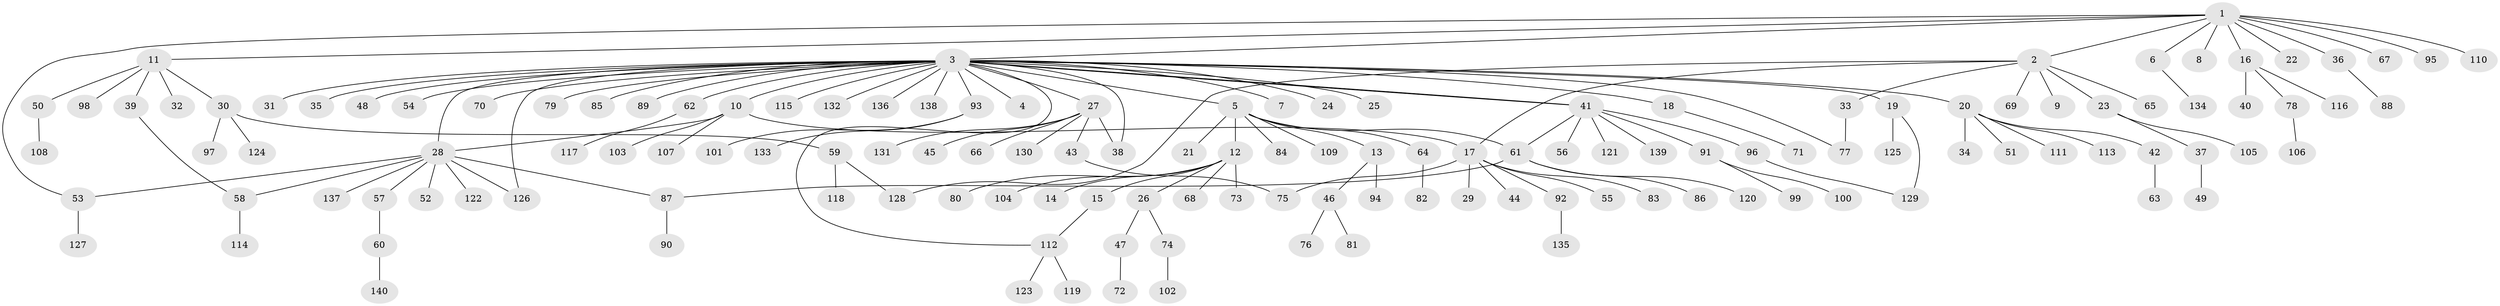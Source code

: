 // Generated by graph-tools (version 1.1) at 2025/01/03/09/25 03:01:44]
// undirected, 140 vertices, 153 edges
graph export_dot {
graph [start="1"]
  node [color=gray90,style=filled];
  1;
  2;
  3;
  4;
  5;
  6;
  7;
  8;
  9;
  10;
  11;
  12;
  13;
  14;
  15;
  16;
  17;
  18;
  19;
  20;
  21;
  22;
  23;
  24;
  25;
  26;
  27;
  28;
  29;
  30;
  31;
  32;
  33;
  34;
  35;
  36;
  37;
  38;
  39;
  40;
  41;
  42;
  43;
  44;
  45;
  46;
  47;
  48;
  49;
  50;
  51;
  52;
  53;
  54;
  55;
  56;
  57;
  58;
  59;
  60;
  61;
  62;
  63;
  64;
  65;
  66;
  67;
  68;
  69;
  70;
  71;
  72;
  73;
  74;
  75;
  76;
  77;
  78;
  79;
  80;
  81;
  82;
  83;
  84;
  85;
  86;
  87;
  88;
  89;
  90;
  91;
  92;
  93;
  94;
  95;
  96;
  97;
  98;
  99;
  100;
  101;
  102;
  103;
  104;
  105;
  106;
  107;
  108;
  109;
  110;
  111;
  112;
  113;
  114;
  115;
  116;
  117;
  118;
  119;
  120;
  121;
  122;
  123;
  124;
  125;
  126;
  127;
  128;
  129;
  130;
  131;
  132;
  133;
  134;
  135;
  136;
  137;
  138;
  139;
  140;
  1 -- 2;
  1 -- 3;
  1 -- 6;
  1 -- 8;
  1 -- 11;
  1 -- 16;
  1 -- 22;
  1 -- 36;
  1 -- 53;
  1 -- 67;
  1 -- 95;
  1 -- 110;
  2 -- 9;
  2 -- 17;
  2 -- 23;
  2 -- 33;
  2 -- 65;
  2 -- 69;
  2 -- 128;
  3 -- 4;
  3 -- 5;
  3 -- 7;
  3 -- 10;
  3 -- 18;
  3 -- 19;
  3 -- 20;
  3 -- 24;
  3 -- 25;
  3 -- 27;
  3 -- 28;
  3 -- 31;
  3 -- 35;
  3 -- 38;
  3 -- 41;
  3 -- 41;
  3 -- 48;
  3 -- 54;
  3 -- 62;
  3 -- 70;
  3 -- 77;
  3 -- 79;
  3 -- 85;
  3 -- 89;
  3 -- 93;
  3 -- 112;
  3 -- 115;
  3 -- 126;
  3 -- 132;
  3 -- 136;
  3 -- 138;
  5 -- 12;
  5 -- 13;
  5 -- 21;
  5 -- 61;
  5 -- 64;
  5 -- 84;
  5 -- 109;
  6 -- 134;
  10 -- 17;
  10 -- 28;
  10 -- 103;
  10 -- 107;
  11 -- 30;
  11 -- 32;
  11 -- 39;
  11 -- 50;
  11 -- 98;
  12 -- 14;
  12 -- 15;
  12 -- 26;
  12 -- 68;
  12 -- 73;
  12 -- 80;
  12 -- 104;
  13 -- 46;
  13 -- 94;
  15 -- 112;
  16 -- 40;
  16 -- 78;
  16 -- 116;
  17 -- 29;
  17 -- 44;
  17 -- 55;
  17 -- 75;
  17 -- 83;
  17 -- 92;
  18 -- 71;
  19 -- 125;
  19 -- 129;
  20 -- 34;
  20 -- 42;
  20 -- 51;
  20 -- 111;
  20 -- 113;
  23 -- 37;
  23 -- 105;
  26 -- 47;
  26 -- 74;
  27 -- 38;
  27 -- 43;
  27 -- 45;
  27 -- 66;
  27 -- 130;
  27 -- 131;
  28 -- 52;
  28 -- 53;
  28 -- 57;
  28 -- 58;
  28 -- 87;
  28 -- 122;
  28 -- 126;
  28 -- 137;
  30 -- 59;
  30 -- 97;
  30 -- 124;
  33 -- 77;
  36 -- 88;
  37 -- 49;
  39 -- 58;
  41 -- 56;
  41 -- 61;
  41 -- 91;
  41 -- 96;
  41 -- 121;
  41 -- 139;
  42 -- 63;
  43 -- 75;
  46 -- 76;
  46 -- 81;
  47 -- 72;
  50 -- 108;
  53 -- 127;
  57 -- 60;
  58 -- 114;
  59 -- 118;
  59 -- 128;
  60 -- 140;
  61 -- 86;
  61 -- 87;
  61 -- 120;
  62 -- 117;
  64 -- 82;
  74 -- 102;
  78 -- 106;
  87 -- 90;
  91 -- 99;
  91 -- 100;
  92 -- 135;
  93 -- 101;
  93 -- 133;
  96 -- 129;
  112 -- 119;
  112 -- 123;
}
